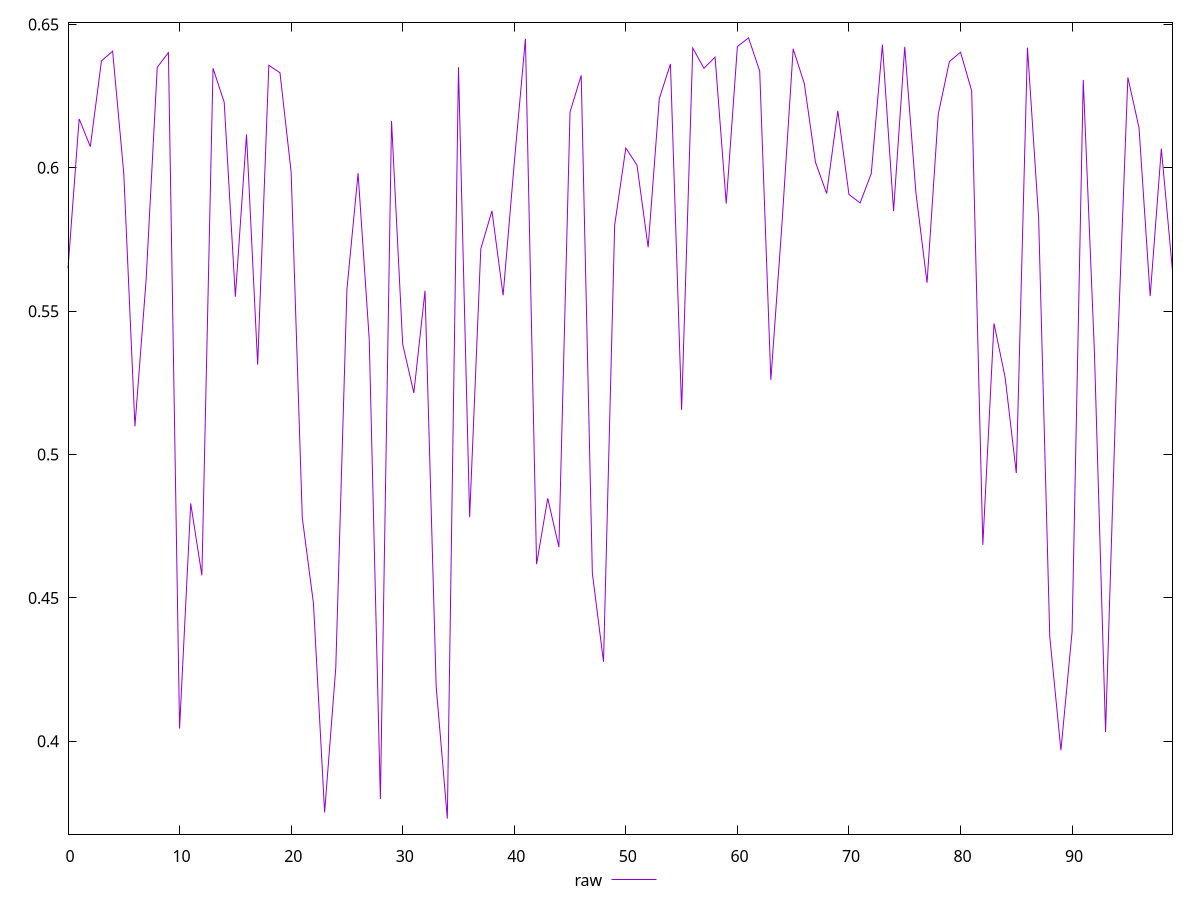 reset

$raw <<EOF
0 0.5649798576722135
1 0.6170802708617781
2 0.607406797281358
3 0.6372962318724693
4 0.6406791458069805
5 0.5980285409183774
6 0.509865160090628
7 0.5608250578020108
8 0.6350880249793894
9 0.6401797526126924
10 0.40443463738535196
11 0.482965611094173
12 0.4578590834320913
13 0.6347173404677158
14 0.6229061870734722
15 0.5550239629672074
16 0.6116453704204337
17 0.5313615925400516
18 0.63578352278241
19 0.6331610773301997
20 0.598528915999266
21 0.47798042678672187
22 0.4481027014356557
23 0.3751868521021314
24 0.4254801447526013
25 0.5575925667506053
26 0.5981067519668443
27 0.5402422837321048
28 0.37986328646515877
29 0.6163267136205872
30 0.5384595837733456
31 0.5215047703939256
32 0.5571124457246454
33 0.4191259432462781
34 0.37305669773698824
35 0.6350913197135187
36 0.4781445070659707
37 0.5717303625820614
38 0.5850073713496625
39 0.5555414964972482
40 0.6016648114654238
41 0.6450289565647389
42 0.46176565005426
43 0.48472293952598094
44 0.46772368511827606
45 0.6194785296105175
46 0.6322541405941393
47 0.45863263101001034
48 0.42770653233803857
49 0.5800599110625642
50 0.606919015407342
51 0.6009510140741944
52 0.5722971307085042
53 0.6241489477333468
54 0.6362341866592591
55 0.5155730962671412
56 0.6417845867280887
57 0.6347143954232468
58 0.6386186575024607
59 0.5875353566834944
60 0.642325909660261
61 0.6453178884300702
62 0.6337539056858665
63 0.5260457917287014
64 0.5807101267251683
65 0.6415120743047459
66 0.6293485957463005
67 0.6019589574225658
68 0.5910427354256723
69 0.6198626699417494
70 0.5907215969058326
71 0.587755155049322
72 0.5980271973370868
73 0.6429439332764839
74 0.5849649995367996
75 0.6422072653256206
76 0.591367789178284
77 0.5599210354174269
78 0.6186248439155042
79 0.6370711884534136
80 0.6403275773546981
81 0.626846489669068
82 0.468500597947897
83 0.5457381399453333
84 0.5268615191744265
85 0.49355190763880313
86 0.6419073060224271
87 0.5825509134176874
88 0.4364346228966267
89 0.39686299156387717
90 0.43820371307261197
91 0.6306839551670171
92 0.5359618507115121
93 0.40323866141527454
94 0.5286774632436065
95 0.6315238136569884
96 0.6139625832127044
97 0.5552321237042467
98 0.6067134313202159
99 0.5640735695324469
EOF

set key outside below
set xrange [0:99]
set yrange [0.3676114739231266:0.6507631122439318]
set trange [0.3676114739231266:0.6507631122439318]
set terminal svg size 640, 500 enhanced background rgb 'white'
set output "report_00015_2021-02-09T16-11-33.973Z/meta/pScore/samples/pages+cached+noadtech+nomedia/raw/values.svg"

plot $raw title "raw" with line

reset
